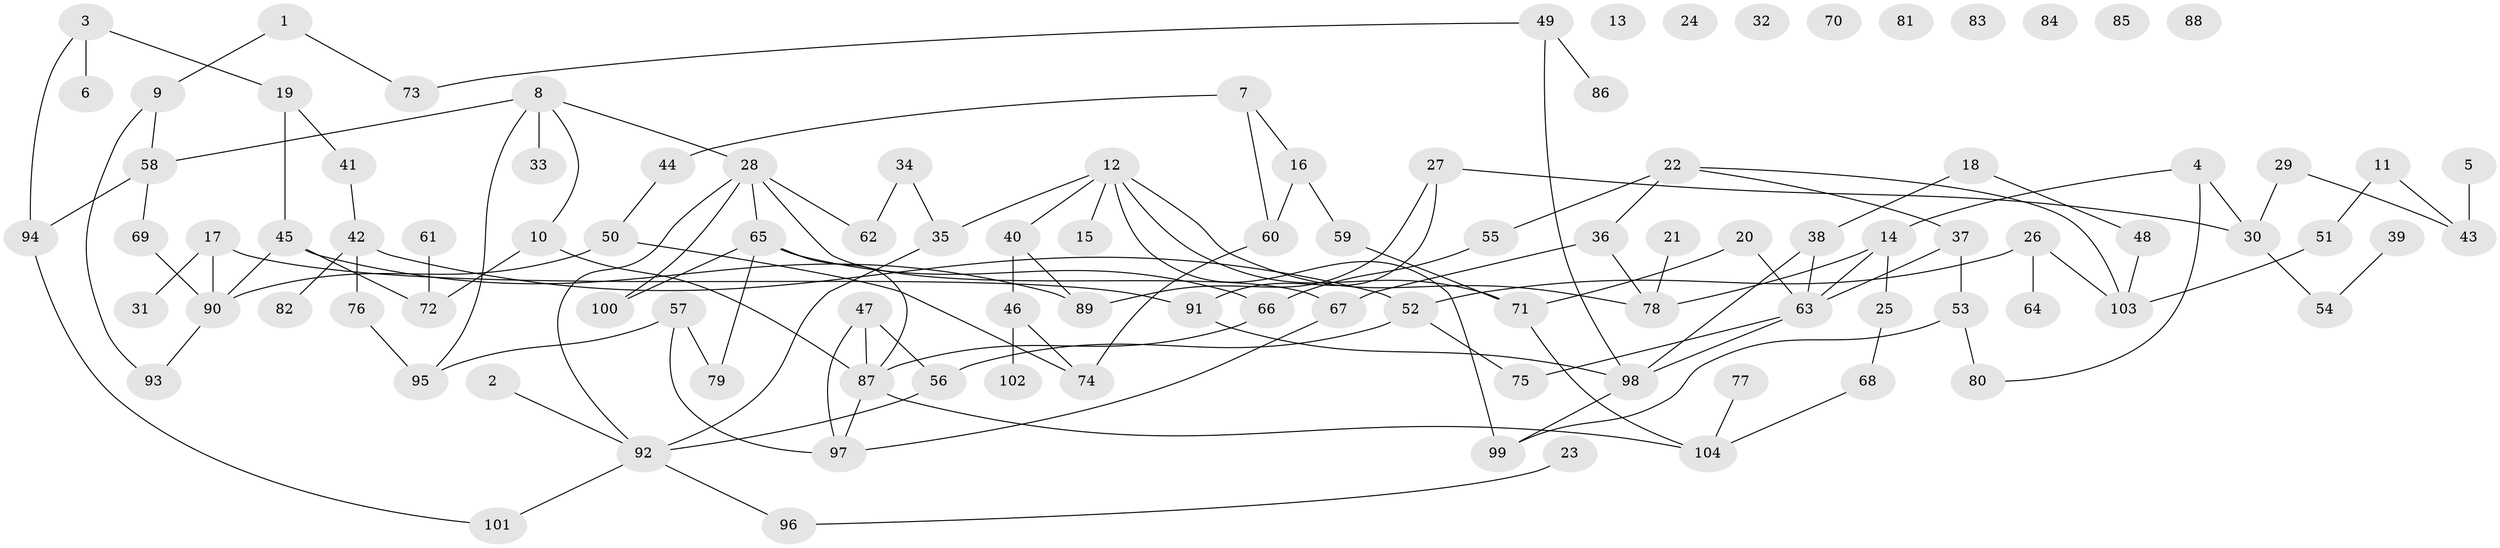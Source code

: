 // coarse degree distribution, {3: 0.28125, 1: 0.078125, 2: 0.328125, 4: 0.171875, 6: 0.03125, 5: 0.09375, 7: 0.015625}
// Generated by graph-tools (version 1.1) at 2025/35/03/04/25 23:35:51]
// undirected, 104 vertices, 132 edges
graph export_dot {
  node [color=gray90,style=filled];
  1;
  2;
  3;
  4;
  5;
  6;
  7;
  8;
  9;
  10;
  11;
  12;
  13;
  14;
  15;
  16;
  17;
  18;
  19;
  20;
  21;
  22;
  23;
  24;
  25;
  26;
  27;
  28;
  29;
  30;
  31;
  32;
  33;
  34;
  35;
  36;
  37;
  38;
  39;
  40;
  41;
  42;
  43;
  44;
  45;
  46;
  47;
  48;
  49;
  50;
  51;
  52;
  53;
  54;
  55;
  56;
  57;
  58;
  59;
  60;
  61;
  62;
  63;
  64;
  65;
  66;
  67;
  68;
  69;
  70;
  71;
  72;
  73;
  74;
  75;
  76;
  77;
  78;
  79;
  80;
  81;
  82;
  83;
  84;
  85;
  86;
  87;
  88;
  89;
  90;
  91;
  92;
  93;
  94;
  95;
  96;
  97;
  98;
  99;
  100;
  101;
  102;
  103;
  104;
  1 -- 9;
  1 -- 73;
  2 -- 92;
  3 -- 6;
  3 -- 19;
  3 -- 94;
  4 -- 14;
  4 -- 30;
  4 -- 80;
  5 -- 43;
  7 -- 16;
  7 -- 44;
  7 -- 60;
  8 -- 10;
  8 -- 28;
  8 -- 33;
  8 -- 58;
  8 -- 95;
  9 -- 58;
  9 -- 93;
  10 -- 72;
  10 -- 87;
  11 -- 43;
  11 -- 51;
  12 -- 15;
  12 -- 35;
  12 -- 40;
  12 -- 71;
  12 -- 78;
  12 -- 99;
  14 -- 25;
  14 -- 63;
  14 -- 78;
  16 -- 59;
  16 -- 60;
  17 -- 31;
  17 -- 90;
  17 -- 91;
  18 -- 38;
  18 -- 48;
  19 -- 41;
  19 -- 45;
  20 -- 63;
  20 -- 71;
  21 -- 78;
  22 -- 36;
  22 -- 37;
  22 -- 55;
  22 -- 103;
  23 -- 96;
  25 -- 68;
  26 -- 52;
  26 -- 64;
  26 -- 103;
  27 -- 30;
  27 -- 89;
  27 -- 91;
  28 -- 62;
  28 -- 65;
  28 -- 67;
  28 -- 92;
  28 -- 100;
  29 -- 30;
  29 -- 43;
  30 -- 54;
  34 -- 35;
  34 -- 62;
  35 -- 92;
  36 -- 67;
  36 -- 78;
  37 -- 53;
  37 -- 63;
  38 -- 63;
  38 -- 98;
  39 -- 54;
  40 -- 46;
  40 -- 89;
  41 -- 42;
  42 -- 52;
  42 -- 76;
  42 -- 82;
  44 -- 50;
  45 -- 72;
  45 -- 89;
  45 -- 90;
  46 -- 74;
  46 -- 102;
  47 -- 56;
  47 -- 87;
  47 -- 97;
  48 -- 103;
  49 -- 73;
  49 -- 86;
  49 -- 98;
  50 -- 74;
  50 -- 90;
  51 -- 103;
  52 -- 56;
  52 -- 75;
  53 -- 80;
  53 -- 99;
  55 -- 66;
  56 -- 92;
  57 -- 79;
  57 -- 95;
  57 -- 97;
  58 -- 69;
  58 -- 94;
  59 -- 71;
  60 -- 74;
  61 -- 72;
  63 -- 75;
  63 -- 98;
  65 -- 66;
  65 -- 79;
  65 -- 87;
  65 -- 100;
  66 -- 87;
  67 -- 97;
  68 -- 104;
  69 -- 90;
  71 -- 104;
  76 -- 95;
  77 -- 104;
  87 -- 97;
  87 -- 104;
  90 -- 93;
  91 -- 98;
  92 -- 96;
  92 -- 101;
  94 -- 101;
  98 -- 99;
}

